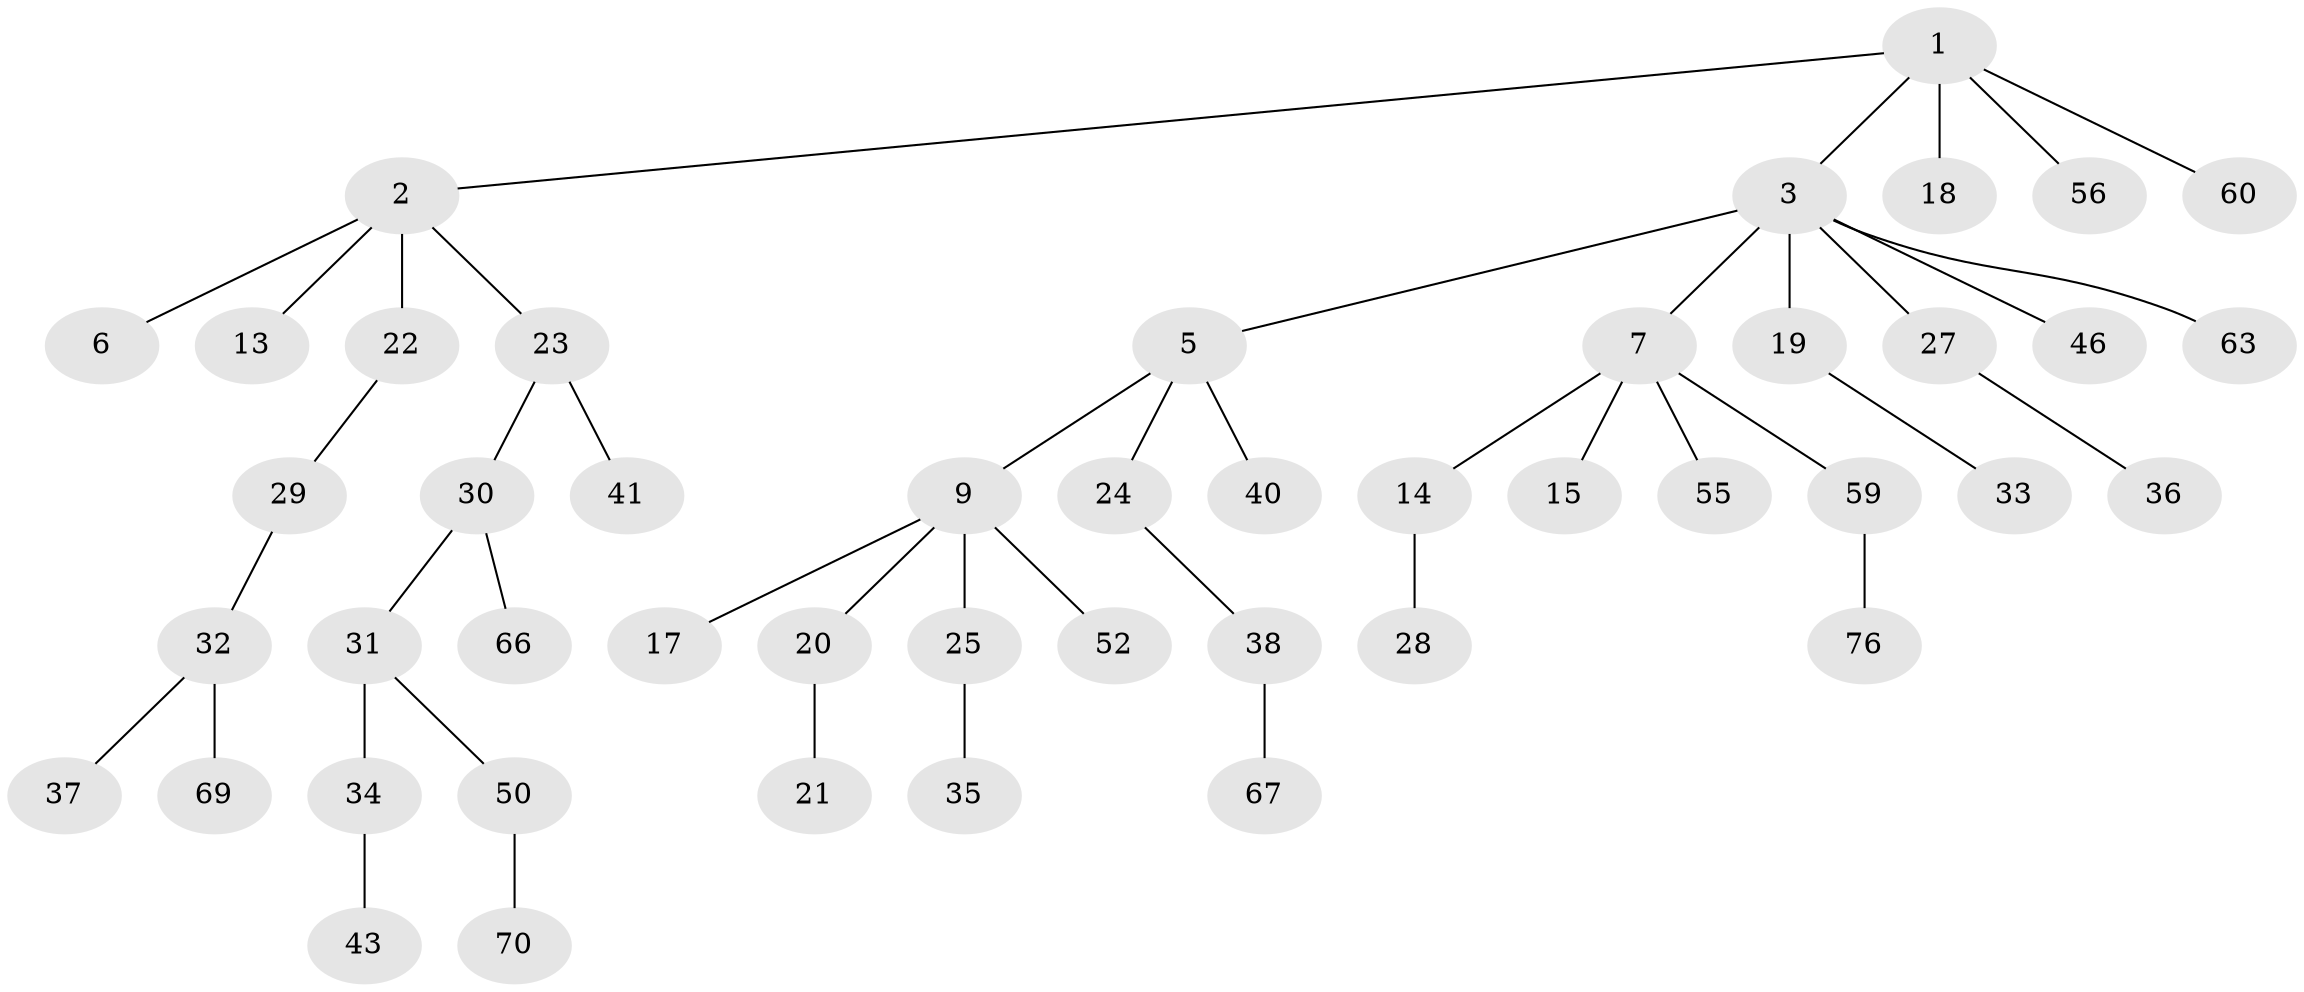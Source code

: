 // original degree distribution, {4: 0.05263157894736842, 2: 0.2631578947368421, 7: 0.013157894736842105, 5: 0.02631578947368421, 1: 0.4605263157894737, 3: 0.18421052631578946}
// Generated by graph-tools (version 1.1) at 2025/11/02/27/25 16:11:25]
// undirected, 47 vertices, 46 edges
graph export_dot {
graph [start="1"]
  node [color=gray90,style=filled];
  1 [super="+11"];
  2 [super="+4"];
  3 [super="+8"];
  5 [super="+16"];
  6;
  7 [super="+12"];
  9 [super="+10"];
  13 [super="+48"];
  14 [super="+42"];
  15 [super="+65"];
  17;
  18;
  19 [super="+58"];
  20;
  21 [super="+47"];
  22 [super="+26"];
  23 [super="+73"];
  24;
  25 [super="+64"];
  27 [super="+44"];
  28 [super="+57"];
  29 [super="+51"];
  30 [super="+61"];
  31;
  32;
  33 [super="+62"];
  34 [super="+54"];
  35;
  36 [super="+68"];
  37 [super="+39"];
  38 [super="+53"];
  40 [super="+49"];
  41 [super="+45"];
  43 [super="+72"];
  46;
  50 [super="+71"];
  52;
  55;
  56;
  59 [super="+75"];
  60 [super="+74"];
  63;
  66;
  67;
  69;
  70;
  76;
  1 -- 2;
  1 -- 3;
  1 -- 56;
  1 -- 18;
  1 -- 60;
  2 -- 6;
  2 -- 23;
  2 -- 22;
  2 -- 13;
  3 -- 5;
  3 -- 7;
  3 -- 19;
  3 -- 27;
  3 -- 63;
  3 -- 46;
  5 -- 9;
  5 -- 24;
  5 -- 40;
  7 -- 14;
  7 -- 15;
  7 -- 59;
  7 -- 55;
  9 -- 52;
  9 -- 20;
  9 -- 17;
  9 -- 25;
  14 -- 28;
  19 -- 33;
  20 -- 21;
  22 -- 29;
  23 -- 30;
  23 -- 41;
  24 -- 38;
  25 -- 35;
  27 -- 36;
  29 -- 32;
  30 -- 31;
  30 -- 66;
  31 -- 34;
  31 -- 50;
  32 -- 37;
  32 -- 69;
  34 -- 43;
  38 -- 67;
  50 -- 70;
  59 -- 76;
}
